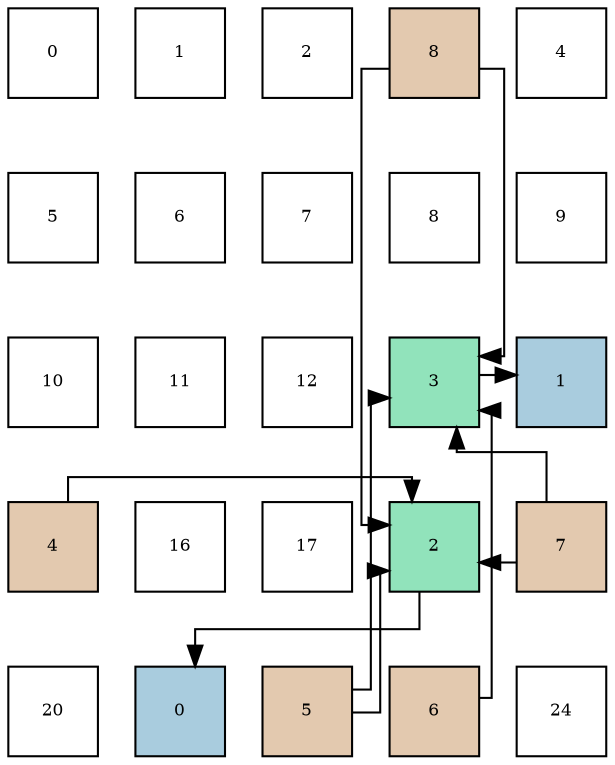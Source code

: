 digraph layout{
 rankdir=TB;
 splines=ortho;
 node [style=filled shape=square fixedsize=true width=0.6];
0[label="0", fontsize=8, fillcolor="#ffffff"];
1[label="1", fontsize=8, fillcolor="#ffffff"];
2[label="2", fontsize=8, fillcolor="#ffffff"];
3[label="8", fontsize=8, fillcolor="#e3c9af"];
4[label="4", fontsize=8, fillcolor="#ffffff"];
5[label="5", fontsize=8, fillcolor="#ffffff"];
6[label="6", fontsize=8, fillcolor="#ffffff"];
7[label="7", fontsize=8, fillcolor="#ffffff"];
8[label="8", fontsize=8, fillcolor="#ffffff"];
9[label="9", fontsize=8, fillcolor="#ffffff"];
10[label="10", fontsize=8, fillcolor="#ffffff"];
11[label="11", fontsize=8, fillcolor="#ffffff"];
12[label="12", fontsize=8, fillcolor="#ffffff"];
13[label="3", fontsize=8, fillcolor="#91e3bb"];
14[label="1", fontsize=8, fillcolor="#a9ccde"];
15[label="4", fontsize=8, fillcolor="#e3c9af"];
16[label="16", fontsize=8, fillcolor="#ffffff"];
17[label="17", fontsize=8, fillcolor="#ffffff"];
18[label="2", fontsize=8, fillcolor="#91e3bb"];
19[label="7", fontsize=8, fillcolor="#e3c9af"];
20[label="20", fontsize=8, fillcolor="#ffffff"];
21[label="0", fontsize=8, fillcolor="#a9ccde"];
22[label="5", fontsize=8, fillcolor="#e3c9af"];
23[label="6", fontsize=8, fillcolor="#e3c9af"];
24[label="24", fontsize=8, fillcolor="#ffffff"];
edge [constraint=false, style=vis];18 -> 21;
13 -> 14;
15 -> 18;
22 -> 18;
22 -> 13;
23 -> 13;
19 -> 18;
19 -> 13;
3 -> 18;
3 -> 13;
edge [constraint=true, style=invis];
0 -> 5 -> 10 -> 15 -> 20;
1 -> 6 -> 11 -> 16 -> 21;
2 -> 7 -> 12 -> 17 -> 22;
3 -> 8 -> 13 -> 18 -> 23;
4 -> 9 -> 14 -> 19 -> 24;
rank = same {0 -> 1 -> 2 -> 3 -> 4};
rank = same {5 -> 6 -> 7 -> 8 -> 9};
rank = same {10 -> 11 -> 12 -> 13 -> 14};
rank = same {15 -> 16 -> 17 -> 18 -> 19};
rank = same {20 -> 21 -> 22 -> 23 -> 24};
}